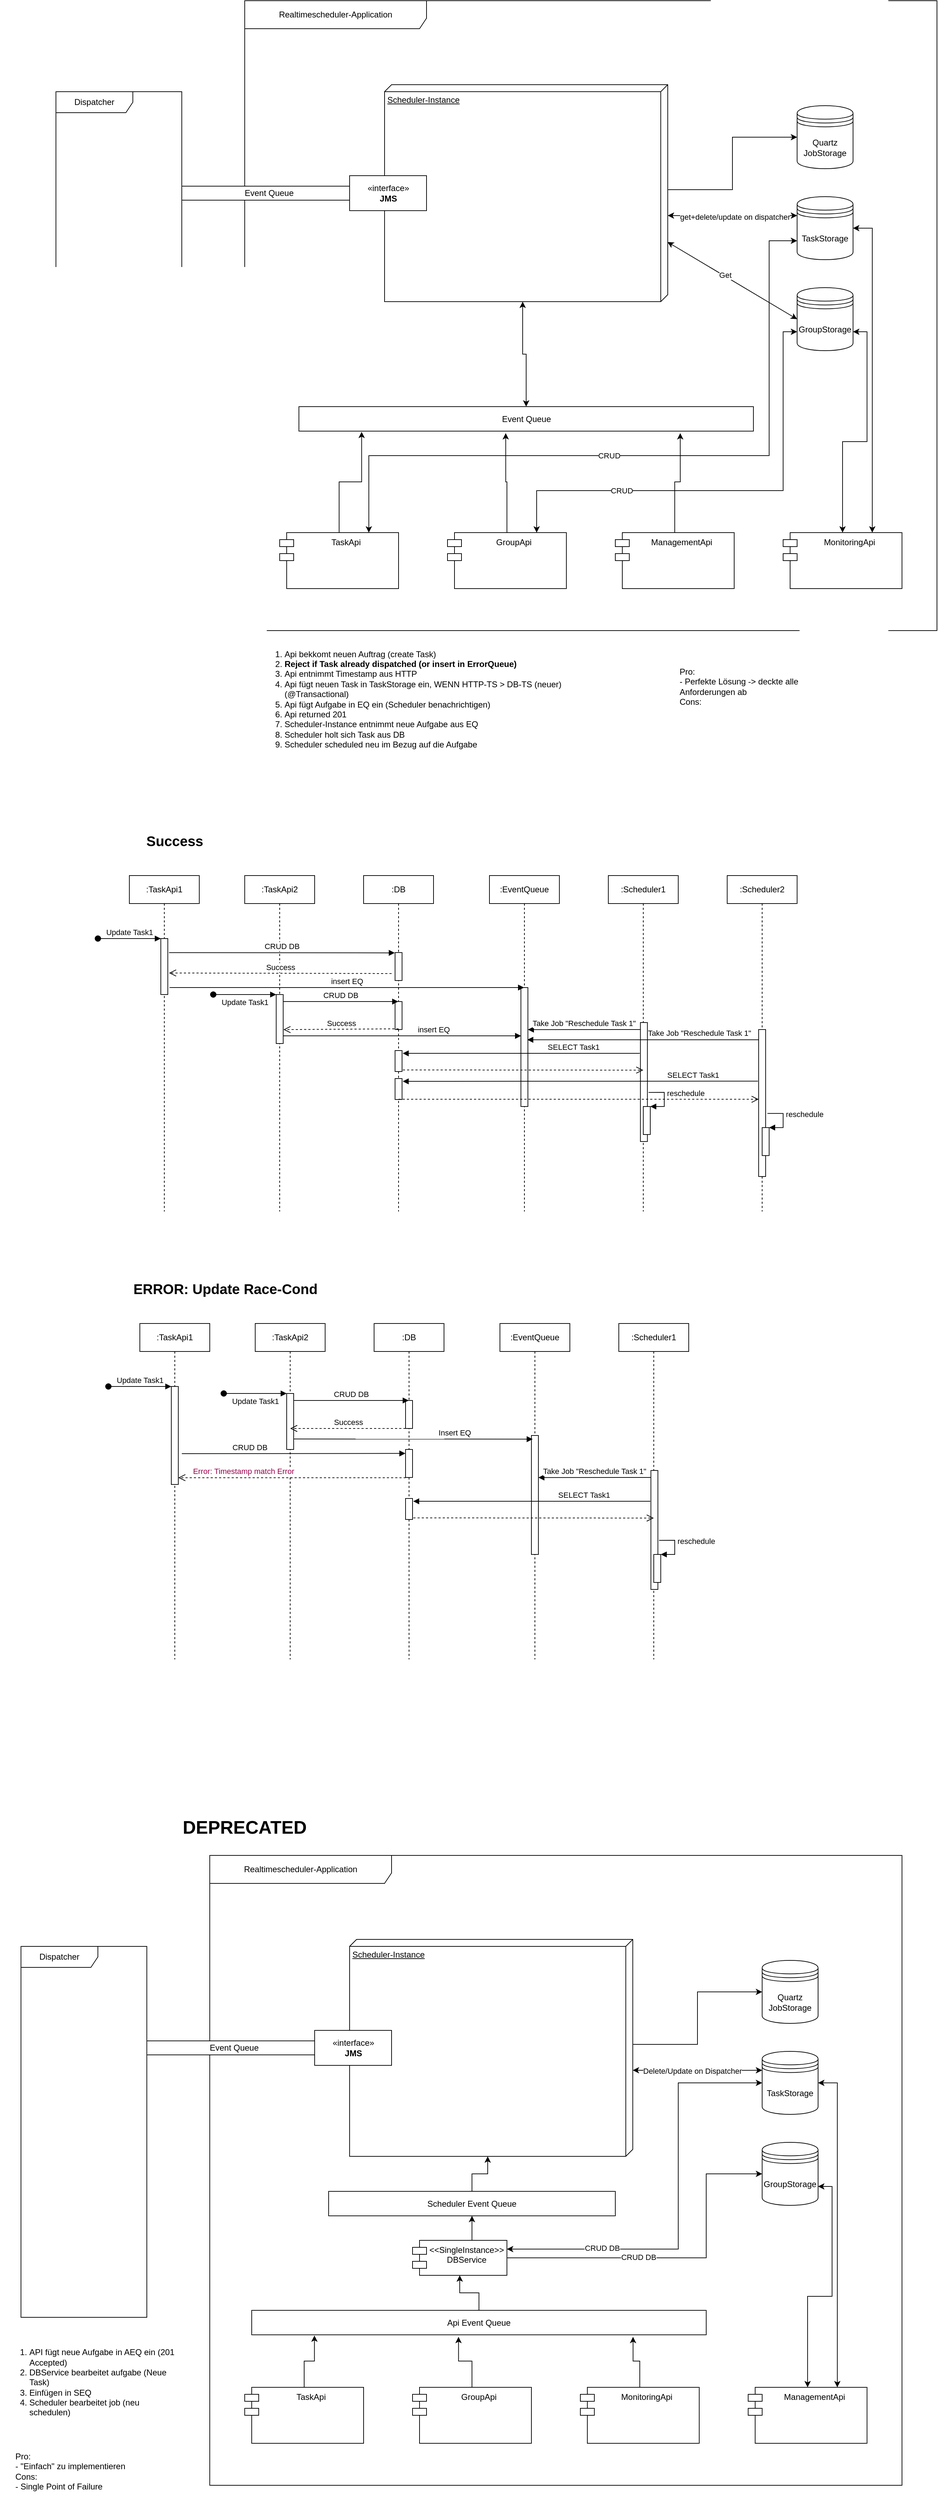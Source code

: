 <mxfile version="13.0.3" type="device"><diagram name="Page-1" id="5f0bae14-7c28-e335-631c-24af17079c00"><mxGraphModel dx="2650" dy="45" grid="1" gridSize="10" guides="1" tooltips="1" connect="1" arrows="1" fold="1" page="1" pageScale="1" pageWidth="1100" pageHeight="850" background="#ffffff" math="0" shadow="0"><root><mxCell id="0"/><mxCell id="1" parent="0"/><mxCell id="TlIH9QRdke1m6fXqfm3g-7" value="Realtimescheduler-Application" style="shape=umlFrame;whiteSpace=wrap;html=1;width=260;height=40;" parent="1" vertex="1"><mxGeometry x="250" y="3550" width="990" height="900" as="geometry"/></mxCell><mxCell id="TlIH9QRdke1m6fXqfm3g-22" style="edgeStyle=orthogonalEdgeStyle;rounded=0;orthogonalLoop=1;jettySize=auto;html=1;exitX=0.5;exitY=0;exitDx=0;exitDy=0;entryX=0.138;entryY=1.027;entryDx=0;entryDy=0;entryPerimeter=0;" parent="1" source="TlIH9QRdke1m6fXqfm3g-8" target="TlIH9QRdke1m6fXqfm3g-12" edge="1"><mxGeometry relative="1" as="geometry"/></mxCell><mxCell id="TlIH9QRdke1m6fXqfm3g-8" value="TaskApi" style="shape=module;align=left;spacingLeft=20;align=center;verticalAlign=top;" parent="1" vertex="1"><mxGeometry x="300" y="4310" width="170" height="80" as="geometry"/></mxCell><mxCell id="TlIH9QRdke1m6fXqfm3g-23" style="edgeStyle=orthogonalEdgeStyle;rounded=0;orthogonalLoop=1;jettySize=auto;html=1;exitX=0.5;exitY=0;exitDx=0;exitDy=0;entryX=0.455;entryY=1.081;entryDx=0;entryDy=0;entryPerimeter=0;" parent="1" source="TlIH9QRdke1m6fXqfm3g-9" target="TlIH9QRdke1m6fXqfm3g-12" edge="1"><mxGeometry relative="1" as="geometry"/></mxCell><mxCell id="TlIH9QRdke1m6fXqfm3g-9" value="GroupApi" style="shape=module;align=left;spacingLeft=20;align=center;verticalAlign=top;" parent="1" vertex="1"><mxGeometry x="540" y="4310" width="170" height="80" as="geometry"/></mxCell><mxCell id="TlIH9QRdke1m6fXqfm3g-24" style="edgeStyle=orthogonalEdgeStyle;rounded=0;orthogonalLoop=1;jettySize=auto;html=1;exitX=0.5;exitY=0;exitDx=0;exitDy=0;entryX=0.839;entryY=1.081;entryDx=0;entryDy=0;entryPerimeter=0;" parent="1" source="TlIH9QRdke1m6fXqfm3g-10" target="TlIH9QRdke1m6fXqfm3g-12" edge="1"><mxGeometry relative="1" as="geometry"/></mxCell><mxCell id="TlIH9QRdke1m6fXqfm3g-10" value="MonitoringApi" style="shape=module;align=left;spacingLeft=20;align=center;verticalAlign=top;" parent="1" vertex="1"><mxGeometry x="780" y="4310" width="170" height="80" as="geometry"/></mxCell><mxCell id="TlIH9QRdke1m6fXqfm3g-39" style="edgeStyle=orthogonalEdgeStyle;rounded=0;orthogonalLoop=1;jettySize=auto;html=1;exitX=0.5;exitY=0;exitDx=0;exitDy=0;entryX=1;entryY=0.7;entryDx=0;entryDy=0;startArrow=classic;startFill=1;" parent="1" source="TlIH9QRdke1m6fXqfm3g-11" target="TlIH9QRdke1m6fXqfm3g-20" edge="1"><mxGeometry relative="1" as="geometry"/></mxCell><mxCell id="TlIH9QRdke1m6fXqfm3g-40" style="edgeStyle=orthogonalEdgeStyle;rounded=0;orthogonalLoop=1;jettySize=auto;html=1;exitX=0.75;exitY=0;exitDx=0;exitDy=0;entryX=1;entryY=0.5;entryDx=0;entryDy=0;startArrow=classic;startFill=1;" parent="1" source="TlIH9QRdke1m6fXqfm3g-11" target="TlIH9QRdke1m6fXqfm3g-19" edge="1"><mxGeometry relative="1" as="geometry"/></mxCell><mxCell id="TlIH9QRdke1m6fXqfm3g-11" value="ManagementApi" style="shape=module;align=left;spacingLeft=20;align=center;verticalAlign=top;" parent="1" vertex="1"><mxGeometry x="1020" y="4310" width="170" height="80" as="geometry"/></mxCell><mxCell id="TlIH9QRdke1m6fXqfm3g-27" style="edgeStyle=orthogonalEdgeStyle;rounded=0;orthogonalLoop=1;jettySize=auto;html=1;exitX=0.5;exitY=0;exitDx=0;exitDy=0;entryX=0.5;entryY=1;entryDx=0;entryDy=0;" parent="1" source="TlIH9QRdke1m6fXqfm3g-12" target="TlIH9QRdke1m6fXqfm3g-26" edge="1"><mxGeometry relative="1" as="geometry"/></mxCell><mxCell id="TlIH9QRdke1m6fXqfm3g-12" value="Api Event Queue" style="rounded=0;whiteSpace=wrap;html=1;" parent="1" vertex="1"><mxGeometry x="310" y="4200" width="650" height="35" as="geometry"/></mxCell><mxCell id="TlIH9QRdke1m6fXqfm3g-25" style="edgeStyle=orthogonalEdgeStyle;rounded=0;orthogonalLoop=1;jettySize=auto;html=1;exitX=0;exitY=0;exitDx=150;exitDy=0;exitPerimeter=0;entryX=0;entryY=0.5;entryDx=0;entryDy=0;" parent="1" source="TlIH9QRdke1m6fXqfm3g-15" target="TlIH9QRdke1m6fXqfm3g-21" edge="1"><mxGeometry relative="1" as="geometry"/></mxCell><mxCell id="TlIH9QRdke1m6fXqfm3g-33" style="edgeStyle=orthogonalEdgeStyle;rounded=0;orthogonalLoop=1;jettySize=auto;html=1;startArrow=classic;startFill=1;entryX=0;entryY=0.3;entryDx=0;entryDy=0;" parent="1" target="TlIH9QRdke1m6fXqfm3g-19" edge="1"><mxGeometry relative="1" as="geometry"><mxPoint x="855" y="3857" as="sourcePoint"/><mxPoint x="1030" y="3857" as="targetPoint"/><Array as="points"/></mxGeometry></mxCell><mxCell id="TlIH9QRdke1m6fXqfm3g-34" value="Delete/Update on Dispatcher" style="edgeLabel;html=1;align=center;verticalAlign=middle;resizable=0;points=[];" parent="TlIH9QRdke1m6fXqfm3g-33" vertex="1" connectable="0"><mxGeometry x="0.122" y="-1" relative="1" as="geometry"><mxPoint x="-18.53" as="offset"/></mxGeometry></mxCell><mxCell id="TlIH9QRdke1m6fXqfm3g-15" value="Scheduler-Instance" style="verticalAlign=top;align=left;spacingTop=8;spacingLeft=2;spacingRight=12;shape=cube;size=10;direction=south;fontStyle=4;html=1;" parent="1" vertex="1"><mxGeometry x="450" y="3670" width="405" height="310" as="geometry"/></mxCell><mxCell id="TlIH9QRdke1m6fXqfm3g-17" value="Dispatcher" style="shape=umlFrame;whiteSpace=wrap;html=1;width=110;height=30;" parent="1" vertex="1"><mxGeometry x="-20" y="3680" width="180" height="530" as="geometry"/></mxCell><mxCell id="TlIH9QRdke1m6fXqfm3g-18" value="Event Queue" style="rounded=0;whiteSpace=wrap;html=1;" parent="1" vertex="1"><mxGeometry x="160" y="3815" width="250" height="20" as="geometry"/></mxCell><mxCell id="TlIH9QRdke1m6fXqfm3g-16" value="«interface»&lt;br&gt;&lt;b&gt;JMS&lt;br&gt;&lt;/b&gt;" style="html=1;" parent="1" vertex="1"><mxGeometry x="400" y="3800" width="110" height="50" as="geometry"/></mxCell><mxCell id="TlIH9QRdke1m6fXqfm3g-19" value="TaskStorage" style="shape=datastore;whiteSpace=wrap;html=1;" parent="1" vertex="1"><mxGeometry x="1040" y="3830" width="80" height="90" as="geometry"/></mxCell><mxCell id="TlIH9QRdke1m6fXqfm3g-20" value="GroupStorage" style="shape=datastore;whiteSpace=wrap;html=1;" parent="1" vertex="1"><mxGeometry x="1040" y="3960" width="80" height="90" as="geometry"/></mxCell><mxCell id="TlIH9QRdke1m6fXqfm3g-21" value="Quartz&lt;br&gt;JobStorage" style="shape=datastore;whiteSpace=wrap;html=1;" parent="1" vertex="1"><mxGeometry x="1040" y="3700" width="80" height="90" as="geometry"/></mxCell><mxCell id="TlIH9QRdke1m6fXqfm3g-29" style="edgeStyle=orthogonalEdgeStyle;rounded=0;orthogonalLoop=1;jettySize=auto;html=1;exitX=0.5;exitY=0;exitDx=0;exitDy=0;entryX=0.5;entryY=1;entryDx=0;entryDy=0;" parent="1" source="TlIH9QRdke1m6fXqfm3g-26" target="TlIH9QRdke1m6fXqfm3g-28" edge="1"><mxGeometry relative="1" as="geometry"/></mxCell><mxCell id="TlIH9QRdke1m6fXqfm3g-31" style="edgeStyle=orthogonalEdgeStyle;rounded=0;orthogonalLoop=1;jettySize=auto;html=1;exitX=1;exitY=0.25;exitDx=0;exitDy=0;entryX=0;entryY=0.5;entryDx=0;entryDy=0;startArrow=classic;startFill=1;" parent="1" source="TlIH9QRdke1m6fXqfm3g-26" target="TlIH9QRdke1m6fXqfm3g-19" edge="1"><mxGeometry relative="1" as="geometry"><Array as="points"><mxPoint x="920" y="4113"/><mxPoint x="920" y="3875"/></Array></mxGeometry></mxCell><mxCell id="TlIH9QRdke1m6fXqfm3g-35" value="CRUD DB" style="edgeLabel;html=1;align=center;verticalAlign=middle;resizable=0;points=[];" parent="TlIH9QRdke1m6fXqfm3g-31" vertex="1" connectable="0"><mxGeometry x="-0.55" y="2" relative="1" as="geometry"><mxPoint as="offset"/></mxGeometry></mxCell><mxCell id="TlIH9QRdke1m6fXqfm3g-32" style="edgeStyle=orthogonalEdgeStyle;rounded=0;orthogonalLoop=1;jettySize=auto;html=1;exitX=1;exitY=0.5;exitDx=0;exitDy=0;entryX=0;entryY=0.5;entryDx=0;entryDy=0;" parent="1" source="TlIH9QRdke1m6fXqfm3g-26" target="TlIH9QRdke1m6fXqfm3g-20" edge="1"><mxGeometry relative="1" as="geometry"><Array as="points"><mxPoint x="960" y="4125"/><mxPoint x="960" y="4005"/></Array></mxGeometry></mxCell><mxCell id="TlIH9QRdke1m6fXqfm3g-36" value="CRUD DB" style="edgeLabel;html=1;align=center;verticalAlign=middle;resizable=0;points=[];" parent="TlIH9QRdke1m6fXqfm3g-32" vertex="1" connectable="0"><mxGeometry x="-0.227" y="1" relative="1" as="geometry"><mxPoint as="offset"/></mxGeometry></mxCell><mxCell id="TlIH9QRdke1m6fXqfm3g-26" value="&lt;&lt;SingleInstance&gt;&gt;&#10;DBService" style="shape=module;align=left;spacingLeft=20;align=center;verticalAlign=top;" parent="1" vertex="1"><mxGeometry x="540" y="4100" width="135" height="50" as="geometry"/></mxCell><mxCell id="TlIH9QRdke1m6fXqfm3g-30" style="edgeStyle=orthogonalEdgeStyle;rounded=0;orthogonalLoop=1;jettySize=auto;html=1;exitX=0.5;exitY=0;exitDx=0;exitDy=0;entryX=0;entryY=0;entryDx=310;entryDy=207.5;entryPerimeter=0;" parent="1" source="TlIH9QRdke1m6fXqfm3g-28" target="TlIH9QRdke1m6fXqfm3g-15" edge="1"><mxGeometry relative="1" as="geometry"/></mxCell><mxCell id="TlIH9QRdke1m6fXqfm3g-28" value="Scheduler Event Queue" style="rounded=0;whiteSpace=wrap;html=1;" parent="1" vertex="1"><mxGeometry x="420" y="4030" width="410" height="35" as="geometry"/></mxCell><mxCell id="TlIH9QRdke1m6fXqfm3g-37" value="&lt;ol&gt;&lt;li&gt;API fügt neue Aufgabe in AEQ ein (201 Accepted)&lt;/li&gt;&lt;li&gt;DBService bearbeitet aufgabe (Neue Task)&lt;/li&gt;&lt;li&gt;Einfügen in SEQ&lt;/li&gt;&lt;li&gt;Scheduler bearbeitet job (neu schedulen)&lt;/li&gt;&lt;/ol&gt;" style="text;html=1;strokeColor=none;fillColor=none;align=left;verticalAlign=middle;whiteSpace=wrap;rounded=0;" parent="1" vertex="1"><mxGeometry x="-50" y="4235" width="260" height="135" as="geometry"/></mxCell><mxCell id="TlIH9QRdke1m6fXqfm3g-38" value="Pro:&lt;br&gt;- &quot;Einfach&quot; zu implementieren&lt;br&gt;Cons:&lt;br&gt;- Single Point of Failure" style="text;html=1;strokeColor=none;fillColor=none;align=left;verticalAlign=middle;whiteSpace=wrap;rounded=0;" parent="1" vertex="1"><mxGeometry x="-30" y="4390" width="220" height="80" as="geometry"/></mxCell><mxCell id="TlIH9QRdke1m6fXqfm3g-41" value="&lt;b&gt;&lt;font style=&quot;font-size: 26px&quot;&gt;DEPRECATED&lt;/font&gt;&lt;/b&gt;" style="text;html=1;strokeColor=none;fillColor=none;align=center;verticalAlign=middle;whiteSpace=wrap;rounded=0;" parent="1" vertex="1"><mxGeometry x="70" y="3480" width="460" height="60" as="geometry"/></mxCell><mxCell id="TlIH9QRdke1m6fXqfm3g-42" value="Realtimescheduler-Application" style="shape=umlFrame;whiteSpace=wrap;html=1;width=260;height=40;" parent="1" vertex="1"><mxGeometry x="300" y="900" width="990" height="900" as="geometry"/></mxCell><mxCell id="TlIH9QRdke1m6fXqfm3g-43" style="edgeStyle=orthogonalEdgeStyle;rounded=0;orthogonalLoop=1;jettySize=auto;html=1;exitX=0.5;exitY=0;exitDx=0;exitDy=0;entryX=0.138;entryY=1.027;entryDx=0;entryDy=0;entryPerimeter=0;" parent="1" source="TlIH9QRdke1m6fXqfm3g-44" target="TlIH9QRdke1m6fXqfm3g-53" edge="1"><mxGeometry relative="1" as="geometry"/></mxCell><mxCell id="TlIH9QRdke1m6fXqfm3g-114" style="edgeStyle=orthogonalEdgeStyle;rounded=0;orthogonalLoop=1;jettySize=auto;html=1;exitX=0.75;exitY=0;exitDx=0;exitDy=0;entryX=0;entryY=0.7;entryDx=0;entryDy=0;startArrow=classic;startFill=1;" parent="1" source="TlIH9QRdke1m6fXqfm3g-44" target="TlIH9QRdke1m6fXqfm3g-61" edge="1"><mxGeometry relative="1" as="geometry"><Array as="points"><mxPoint x="478" y="1550"/><mxPoint x="1050" y="1550"/><mxPoint x="1050" y="1243"/></Array></mxGeometry></mxCell><mxCell id="TlIH9QRdke1m6fXqfm3g-116" value="CRUD" style="edgeLabel;html=1;align=center;verticalAlign=middle;resizable=0;points=[];" parent="TlIH9QRdke1m6fXqfm3g-114" vertex="1" connectable="0"><mxGeometry x="-0.117" y="3" relative="1" as="geometry"><mxPoint x="-1.67" y="3" as="offset"/></mxGeometry></mxCell><mxCell id="TlIH9QRdke1m6fXqfm3g-44" value="TaskApi" style="shape=module;align=left;spacingLeft=20;align=center;verticalAlign=top;" parent="1" vertex="1"><mxGeometry x="350" y="1660" width="170" height="80" as="geometry"/></mxCell><mxCell id="TlIH9QRdke1m6fXqfm3g-45" style="edgeStyle=orthogonalEdgeStyle;rounded=0;orthogonalLoop=1;jettySize=auto;html=1;exitX=0.5;exitY=0;exitDx=0;exitDy=0;entryX=0.455;entryY=1.081;entryDx=0;entryDy=0;entryPerimeter=0;" parent="1" source="TlIH9QRdke1m6fXqfm3g-46" target="TlIH9QRdke1m6fXqfm3g-53" edge="1"><mxGeometry relative="1" as="geometry"/></mxCell><mxCell id="TlIH9QRdke1m6fXqfm3g-115" style="edgeStyle=orthogonalEdgeStyle;rounded=0;orthogonalLoop=1;jettySize=auto;html=1;exitX=0.75;exitY=0;exitDx=0;exitDy=0;entryX=0;entryY=0.7;entryDx=0;entryDy=0;startArrow=classic;startFill=1;" parent="1" source="TlIH9QRdke1m6fXqfm3g-46" target="TlIH9QRdke1m6fXqfm3g-62" edge="1"><mxGeometry relative="1" as="geometry"><Array as="points"><mxPoint x="718" y="1600"/><mxPoint x="1070" y="1600"/><mxPoint x="1070" y="1373"/></Array></mxGeometry></mxCell><mxCell id="TlIH9QRdke1m6fXqfm3g-117" value="CRUD" style="edgeLabel;html=1;align=center;verticalAlign=middle;resizable=0;points=[];" parent="TlIH9QRdke1m6fXqfm3g-115" vertex="1" connectable="0"><mxGeometry x="-0.45" relative="1" as="geometry"><mxPoint as="offset"/></mxGeometry></mxCell><mxCell id="TlIH9QRdke1m6fXqfm3g-46" value="GroupApi" style="shape=module;align=left;spacingLeft=20;align=center;verticalAlign=top;" parent="1" vertex="1"><mxGeometry x="590" y="1660" width="170" height="80" as="geometry"/></mxCell><mxCell id="TlIH9QRdke1m6fXqfm3g-47" style="edgeStyle=orthogonalEdgeStyle;rounded=0;orthogonalLoop=1;jettySize=auto;html=1;exitX=0.5;exitY=0;exitDx=0;exitDy=0;entryX=0.839;entryY=1.081;entryDx=0;entryDy=0;entryPerimeter=0;" parent="1" source="TlIH9QRdke1m6fXqfm3g-48" target="TlIH9QRdke1m6fXqfm3g-53" edge="1"><mxGeometry relative="1" as="geometry"/></mxCell><mxCell id="TlIH9QRdke1m6fXqfm3g-48" value="ManagementApi" style="shape=module;align=left;spacingLeft=20;align=center;verticalAlign=top;" parent="1" vertex="1"><mxGeometry x="830" y="1660" width="170" height="80" as="geometry"/></mxCell><mxCell id="TlIH9QRdke1m6fXqfm3g-49" style="edgeStyle=orthogonalEdgeStyle;rounded=0;orthogonalLoop=1;jettySize=auto;html=1;exitX=0.5;exitY=0;exitDx=0;exitDy=0;entryX=1;entryY=0.7;entryDx=0;entryDy=0;startArrow=classic;startFill=1;" parent="1" source="TlIH9QRdke1m6fXqfm3g-51" target="TlIH9QRdke1m6fXqfm3g-62" edge="1"><mxGeometry relative="1" as="geometry"/></mxCell><mxCell id="TlIH9QRdke1m6fXqfm3g-50" style="edgeStyle=orthogonalEdgeStyle;rounded=0;orthogonalLoop=1;jettySize=auto;html=1;exitX=0.75;exitY=0;exitDx=0;exitDy=0;entryX=1;entryY=0.5;entryDx=0;entryDy=0;startArrow=classic;startFill=1;" parent="1" source="TlIH9QRdke1m6fXqfm3g-51" target="TlIH9QRdke1m6fXqfm3g-61" edge="1"><mxGeometry relative="1" as="geometry"/></mxCell><mxCell id="TlIH9QRdke1m6fXqfm3g-51" value="MonitoringApi" style="shape=module;align=left;spacingLeft=20;align=center;verticalAlign=top;" parent="1" vertex="1"><mxGeometry x="1070" y="1660" width="170" height="80" as="geometry"/></mxCell><mxCell id="TlIH9QRdke1m6fXqfm3g-75" style="edgeStyle=orthogonalEdgeStyle;rounded=0;orthogonalLoop=1;jettySize=auto;html=1;exitX=0.5;exitY=0;exitDx=0;exitDy=0;entryX=0;entryY=0;entryDx=310;entryDy=207.5;entryPerimeter=0;startArrow=classic;startFill=1;" parent="1" source="TlIH9QRdke1m6fXqfm3g-53" target="TlIH9QRdke1m6fXqfm3g-57" edge="1"><mxGeometry relative="1" as="geometry"/></mxCell><mxCell id="TlIH9QRdke1m6fXqfm3g-53" value="Event Queue" style="rounded=0;whiteSpace=wrap;html=1;" parent="1" vertex="1"><mxGeometry x="377.5" y="1480" width="650" height="35" as="geometry"/></mxCell><mxCell id="TlIH9QRdke1m6fXqfm3g-54" style="edgeStyle=orthogonalEdgeStyle;rounded=0;orthogonalLoop=1;jettySize=auto;html=1;exitX=0;exitY=0;exitDx=150;exitDy=0;exitPerimeter=0;entryX=0;entryY=0.5;entryDx=0;entryDy=0;" parent="1" source="TlIH9QRdke1m6fXqfm3g-57" target="TlIH9QRdke1m6fXqfm3g-63" edge="1"><mxGeometry relative="1" as="geometry"/></mxCell><mxCell id="TlIH9QRdke1m6fXqfm3g-55" style="edgeStyle=orthogonalEdgeStyle;rounded=0;orthogonalLoop=1;jettySize=auto;html=1;startArrow=classic;startFill=1;entryX=0;entryY=0.3;entryDx=0;entryDy=0;" parent="1" target="TlIH9QRdke1m6fXqfm3g-61" edge="1"><mxGeometry relative="1" as="geometry"><mxPoint x="905" y="1207.0" as="sourcePoint"/><mxPoint x="1080" y="1207" as="targetPoint"/><Array as="points"/></mxGeometry></mxCell><mxCell id="TlIH9QRdke1m6fXqfm3g-140" value="get+delete/update on dispatcher" style="edgeLabel;html=1;align=center;verticalAlign=middle;resizable=0;points=[];" parent="TlIH9QRdke1m6fXqfm3g-55" vertex="1" connectable="0"><mxGeometry x="-0.22" y="-1" relative="1" as="geometry"><mxPoint x="23" as="offset"/></mxGeometry></mxCell><mxCell id="TlIH9QRdke1m6fXqfm3g-57" value="Scheduler-Instance" style="verticalAlign=top;align=left;spacingTop=8;spacingLeft=2;spacingRight=12;shape=cube;size=10;direction=south;fontStyle=4;html=1;" parent="1" vertex="1"><mxGeometry x="500" y="1020" width="405" height="310" as="geometry"/></mxCell><mxCell id="TlIH9QRdke1m6fXqfm3g-58" value="Dispatcher" style="shape=umlFrame;whiteSpace=wrap;html=1;width=110;height=30;" parent="1" vertex="1"><mxGeometry x="30" y="1030" width="180" height="530" as="geometry"/></mxCell><mxCell id="TlIH9QRdke1m6fXqfm3g-59" value="Event Queue" style="rounded=0;whiteSpace=wrap;html=1;" parent="1" vertex="1"><mxGeometry x="210" y="1165" width="250" height="20" as="geometry"/></mxCell><mxCell id="TlIH9QRdke1m6fXqfm3g-60" value="«interface»&lt;br&gt;&lt;b&gt;JMS&lt;br&gt;&lt;/b&gt;" style="html=1;" parent="1" vertex="1"><mxGeometry x="450" y="1150" width="110" height="50" as="geometry"/></mxCell><mxCell id="TlIH9QRdke1m6fXqfm3g-61" value="TaskStorage" style="shape=datastore;whiteSpace=wrap;html=1;" parent="1" vertex="1"><mxGeometry x="1090" y="1180" width="80" height="90" as="geometry"/></mxCell><mxCell id="TlIH9QRdke1m6fXqfm3g-62" value="GroupStorage" style="shape=datastore;whiteSpace=wrap;html=1;" parent="1" vertex="1"><mxGeometry x="1090" y="1310" width="80" height="90" as="geometry"/></mxCell><mxCell id="TlIH9QRdke1m6fXqfm3g-63" value="Quartz&lt;br&gt;JobStorage" style="shape=datastore;whiteSpace=wrap;html=1;" parent="1" vertex="1"><mxGeometry x="1090" y="1050" width="80" height="90" as="geometry"/></mxCell><mxCell id="TlIH9QRdke1m6fXqfm3g-72" value="&lt;ol&gt;&lt;li&gt;Api bekkomt neuen Auftrag (create Task)&lt;/li&gt;&lt;li&gt;&lt;b&gt;Reject if Task already dispatched (or insert in ErrorQueue)&lt;/b&gt;&lt;/li&gt;&lt;li&gt;Api entnimmt Timestamp aus HTTP&lt;/li&gt;&lt;li&gt;Api fügt neuen Task in TaskStorage ein, WENN HTTP-TS &amp;gt; DB-TS (neuer) (@Transactional)&lt;/li&gt;&lt;li&gt;Api fügt Aufgabe in EQ ein (Scheduler benachrichtigen)&lt;/li&gt;&lt;li&gt;Api returned 201&lt;/li&gt;&lt;li&gt;Scheduler-Instance entnimmt neue Aufgabe aus EQ&lt;/li&gt;&lt;li&gt;Scheduler holt sich Task aus DB&lt;/li&gt;&lt;li&gt;Scheduler scheduled neu im Bezug auf die Aufgabe&lt;/li&gt;&lt;/ol&gt;" style="text;html=1;strokeColor=none;fillColor=none;align=left;verticalAlign=middle;whiteSpace=wrap;rounded=0;" parent="1" vertex="1"><mxGeometry x="315" y="1820" width="460" height="155" as="geometry"/></mxCell><mxCell id="TlIH9QRdke1m6fXqfm3g-73" value="Pro:&lt;br&gt;- Perfekte Lösung -&amp;gt; deckte alle Anforderungen ab&lt;br&gt;Cons:" style="text;html=1;strokeColor=none;fillColor=none;align=left;verticalAlign=middle;whiteSpace=wrap;rounded=0;" parent="1" vertex="1"><mxGeometry x="920" y="1840" width="220" height="80" as="geometry"/></mxCell><mxCell id="TlIH9QRdke1m6fXqfm3g-225" value="&amp;nbsp;" style="text;html=1;align=center;verticalAlign=middle;resizable=0;points=[];autosize=1;" parent="TlIH9QRdke1m6fXqfm3g-73" vertex="1"><mxGeometry x="98" y="55" width="20" height="20" as="geometry"/></mxCell><mxCell id="TlIH9QRdke1m6fXqfm3g-138" value="" style="endArrow=classic;startArrow=classic;html=1;exitX=0.725;exitY=0.001;exitDx=0;exitDy=0;exitPerimeter=0;entryX=0;entryY=0.5;entryDx=0;entryDy=0;" parent="1" source="TlIH9QRdke1m6fXqfm3g-57" target="TlIH9QRdke1m6fXqfm3g-62" edge="1"><mxGeometry width="50" height="50" relative="1" as="geometry"><mxPoint x="950" y="1330" as="sourcePoint"/><mxPoint x="1000" y="1280" as="targetPoint"/></mxGeometry></mxCell><mxCell id="TlIH9QRdke1m6fXqfm3g-139" value="Get" style="edgeLabel;html=1;align=center;verticalAlign=middle;resizable=0;points=[];" parent="TlIH9QRdke1m6fXqfm3g-138" vertex="1" connectable="0"><mxGeometry x="-0.125" y="1" relative="1" as="geometry"><mxPoint as="offset"/></mxGeometry></mxCell><mxCell id="TlIH9QRdke1m6fXqfm3g-141" value=":TaskApi1" style="shape=umlLifeline;perimeter=lifelinePerimeter;whiteSpace=wrap;html=1;container=1;collapsible=0;recursiveResize=0;outlineConnect=0;" parent="1" vertex="1"><mxGeometry x="135" y="2150" width="100" height="480" as="geometry"/></mxCell><mxCell id="TlIH9QRdke1m6fXqfm3g-148" value="" style="html=1;points=[];perimeter=orthogonalPerimeter;" parent="TlIH9QRdke1m6fXqfm3g-141" vertex="1"><mxGeometry x="45" y="90" width="10" height="80" as="geometry"/></mxCell><mxCell id="TlIH9QRdke1m6fXqfm3g-149" value="Update Task1" style="html=1;verticalAlign=bottom;startArrow=oval;endArrow=block;startSize=8;" parent="TlIH9QRdke1m6fXqfm3g-141" target="TlIH9QRdke1m6fXqfm3g-148" edge="1"><mxGeometry relative="1" as="geometry"><mxPoint x="-45" y="90" as="sourcePoint"/></mxGeometry></mxCell><mxCell id="TlIH9QRdke1m6fXqfm3g-142" value=":TaskApi2" style="shape=umlLifeline;perimeter=lifelinePerimeter;whiteSpace=wrap;html=1;container=1;collapsible=0;recursiveResize=0;outlineConnect=0;" parent="1" vertex="1"><mxGeometry x="300" y="2150" width="100" height="480" as="geometry"/></mxCell><mxCell id="TlIH9QRdke1m6fXqfm3g-151" value="" style="html=1;points=[];perimeter=orthogonalPerimeter;" parent="TlIH9QRdke1m6fXqfm3g-142" vertex="1"><mxGeometry x="45" y="170" width="10" height="70" as="geometry"/></mxCell><mxCell id="TlIH9QRdke1m6fXqfm3g-152" value="Update Task1" style="html=1;verticalAlign=bottom;startArrow=oval;endArrow=block;startSize=8;" parent="TlIH9QRdke1m6fXqfm3g-142" target="TlIH9QRdke1m6fXqfm3g-151" edge="1"><mxGeometry y="-20" relative="1" as="geometry"><mxPoint x="-45" y="170.0" as="sourcePoint"/><mxPoint as="offset"/></mxGeometry></mxCell><mxCell id="TlIH9QRdke1m6fXqfm3g-143" value=":EventQueue" style="shape=umlLifeline;perimeter=lifelinePerimeter;whiteSpace=wrap;html=1;container=1;collapsible=0;recursiveResize=0;outlineConnect=0;" parent="1" vertex="1"><mxGeometry x="650" y="2150" width="100" height="480" as="geometry"/></mxCell><mxCell id="TlIH9QRdke1m6fXqfm3g-156" value="" style="html=1;points=[];perimeter=orthogonalPerimeter;" parent="TlIH9QRdke1m6fXqfm3g-143" vertex="1"><mxGeometry x="45" y="160" width="10" height="170" as="geometry"/></mxCell><mxCell id="TlIH9QRdke1m6fXqfm3g-144" value=":Scheduler1" style="shape=umlLifeline;perimeter=lifelinePerimeter;whiteSpace=wrap;html=1;container=1;collapsible=0;recursiveResize=0;outlineConnect=0;" parent="1" vertex="1"><mxGeometry x="820" y="2150" width="100" height="480" as="geometry"/></mxCell><mxCell id="TlIH9QRdke1m6fXqfm3g-167" value="" style="html=1;points=[];perimeter=orthogonalPerimeter;" parent="TlIH9QRdke1m6fXqfm3g-144" vertex="1"><mxGeometry x="45.9" y="210" width="10" height="170" as="geometry"/></mxCell><mxCell id="TlIH9QRdke1m6fXqfm3g-177" value="" style="html=1;points=[];perimeter=orthogonalPerimeter;" parent="TlIH9QRdke1m6fXqfm3g-144" vertex="1"><mxGeometry x="50" y="330" width="10" height="40" as="geometry"/></mxCell><mxCell id="TlIH9QRdke1m6fXqfm3g-178" value="reschedule" style="edgeStyle=orthogonalEdgeStyle;html=1;align=left;spacingLeft=2;endArrow=block;rounded=0;entryX=1;entryY=0;exitX=1.077;exitY=0.749;exitDx=0;exitDy=0;exitPerimeter=0;" parent="TlIH9QRdke1m6fXqfm3g-144" target="TlIH9QRdke1m6fXqfm3g-177" edge="1"><mxGeometry x="-0.239" relative="1" as="geometry"><mxPoint x="57.57" y="309.84" as="sourcePoint"/><Array as="points"><mxPoint x="80" y="310"/><mxPoint x="80" y="330"/></Array><mxPoint as="offset"/></mxGeometry></mxCell><mxCell id="TlIH9QRdke1m6fXqfm3g-146" value=":DB" style="shape=umlLifeline;perimeter=lifelinePerimeter;whiteSpace=wrap;html=1;container=1;collapsible=0;recursiveResize=0;outlineConnect=0;" parent="1" vertex="1"><mxGeometry x="470" y="2150" width="100" height="480" as="geometry"/></mxCell><mxCell id="TlIH9QRdke1m6fXqfm3g-153" value="" style="html=1;points=[];perimeter=orthogonalPerimeter;" parent="TlIH9QRdke1m6fXqfm3g-146" vertex="1"><mxGeometry x="45" y="110" width="10" height="40" as="geometry"/></mxCell><mxCell id="TlIH9QRdke1m6fXqfm3g-164" value="" style="html=1;points=[];perimeter=orthogonalPerimeter;" parent="TlIH9QRdke1m6fXqfm3g-146" vertex="1"><mxGeometry x="45" y="180" width="10" height="40" as="geometry"/></mxCell><mxCell id="TlIH9QRdke1m6fXqfm3g-169" value="" style="html=1;points=[];perimeter=orthogonalPerimeter;" parent="TlIH9QRdke1m6fXqfm3g-146" vertex="1"><mxGeometry x="45" y="250" width="10" height="30" as="geometry"/></mxCell><mxCell id="TlIH9QRdke1m6fXqfm3g-173" value="" style="html=1;points=[];perimeter=orthogonalPerimeter;" parent="TlIH9QRdke1m6fXqfm3g-146" vertex="1"><mxGeometry x="45" y="290" width="10" height="30" as="geometry"/></mxCell><mxCell id="TlIH9QRdke1m6fXqfm3g-176" value="" style="html=1;verticalAlign=bottom;endArrow=open;dashed=1;endSize=8;" parent="TlIH9QRdke1m6fXqfm3g-146" target="TlIH9QRdke1m6fXqfm3g-172" edge="1"><mxGeometry relative="1" as="geometry"><mxPoint x="49.929" y="319.68" as="sourcePoint"/><mxPoint x="394.87" y="319.68" as="targetPoint"/></mxGeometry></mxCell><mxCell id="TlIH9QRdke1m6fXqfm3g-145" value=":Scheduler2" style="shape=umlLifeline;perimeter=lifelinePerimeter;whiteSpace=wrap;html=1;container=1;collapsible=0;recursiveResize=0;outlineConnect=0;" parent="1" vertex="1"><mxGeometry x="990" y="2150" width="100" height="480" as="geometry"/></mxCell><mxCell id="TlIH9QRdke1m6fXqfm3g-172" value="" style="html=1;points=[];perimeter=orthogonalPerimeter;" parent="TlIH9QRdke1m6fXqfm3g-145" vertex="1"><mxGeometry x="45" y="220" width="10" height="210" as="geometry"/></mxCell><mxCell id="TlIH9QRdke1m6fXqfm3g-179" value="" style="html=1;points=[];perimeter=orthogonalPerimeter;" parent="TlIH9QRdke1m6fXqfm3g-145" vertex="1"><mxGeometry x="50" y="360.09" width="10" height="40" as="geometry"/></mxCell><mxCell id="TlIH9QRdke1m6fXqfm3g-180" value="reschedule" style="edgeStyle=orthogonalEdgeStyle;html=1;align=left;spacingLeft=2;endArrow=block;rounded=0;entryX=1;entryY=0;exitX=1.077;exitY=0.749;exitDx=0;exitDy=0;exitPerimeter=0;" parent="TlIH9QRdke1m6fXqfm3g-145" target="TlIH9QRdke1m6fXqfm3g-179" edge="1"><mxGeometry x="-0.239" relative="1" as="geometry"><mxPoint x="57.57" y="339.93" as="sourcePoint"/><Array as="points"><mxPoint x="80" y="340.09"/><mxPoint x="80" y="360.09"/></Array><mxPoint as="offset"/></mxGeometry></mxCell><mxCell id="TlIH9QRdke1m6fXqfm3g-154" value="CRUD DB" style="html=1;verticalAlign=bottom;endArrow=block;exitX=1.176;exitY=0.251;exitDx=0;exitDy=0;exitPerimeter=0;entryX=-0.041;entryY=0.012;entryDx=0;entryDy=0;entryPerimeter=0;" parent="1" source="TlIH9QRdke1m6fXqfm3g-148" target="TlIH9QRdke1m6fXqfm3g-153" edge="1"><mxGeometry width="80" relative="1" as="geometry"><mxPoint x="410" y="2260" as="sourcePoint"/><mxPoint x="490" y="2260" as="targetPoint"/></mxGeometry></mxCell><mxCell id="TlIH9QRdke1m6fXqfm3g-157" value="CRUD DB" style="html=1;verticalAlign=bottom;endArrow=block;" parent="1" edge="1"><mxGeometry width="80" relative="1" as="geometry"><mxPoint x="355.41" y="2330.04" as="sourcePoint"/><mxPoint x="519.5" y="2330.04" as="targetPoint"/></mxGeometry></mxCell><mxCell id="TlIH9QRdke1m6fXqfm3g-162" value="Success" style="html=1;verticalAlign=bottom;endArrow=open;dashed=1;endSize=8;entryX=1.176;entryY=0.615;entryDx=0;entryDy=0;entryPerimeter=0;" parent="1" target="TlIH9QRdke1m6fXqfm3g-148" edge="1"><mxGeometry relative="1" as="geometry"><mxPoint x="510" y="2290" as="sourcePoint"/><mxPoint x="440" y="2290" as="targetPoint"/></mxGeometry></mxCell><mxCell id="TlIH9QRdke1m6fXqfm3g-163" value="insert EQ" style="html=1;verticalAlign=bottom;endArrow=block;exitX=1.248;exitY=0.875;exitDx=0;exitDy=0;exitPerimeter=0;" parent="1" source="TlIH9QRdke1m6fXqfm3g-148" target="TlIH9QRdke1m6fXqfm3g-143" edge="1"><mxGeometry width="80" relative="1" as="geometry"><mxPoint x="250" y="2310" as="sourcePoint"/><mxPoint x="330" y="2310" as="targetPoint"/></mxGeometry></mxCell><mxCell id="TlIH9QRdke1m6fXqfm3g-165" value="Success" style="html=1;verticalAlign=bottom;endArrow=open;dashed=1;endSize=8;entryX=1.04;entryY=0.716;entryDx=0;entryDy=0;entryPerimeter=0;exitX=0.5;exitY=0.974;exitDx=0;exitDy=0;exitPerimeter=0;" parent="1" source="TlIH9QRdke1m6fXqfm3g-164" target="TlIH9QRdke1m6fXqfm3g-151" edge="1"><mxGeometry relative="1" as="geometry"><mxPoint x="509.12" y="2370.8" as="sourcePoint"/><mxPoint x="360" y="2370" as="targetPoint"/></mxGeometry></mxCell><mxCell id="TlIH9QRdke1m6fXqfm3g-166" value="insert EQ" style="html=1;verticalAlign=bottom;endArrow=block;entryX=0.02;entryY=0.406;entryDx=0;entryDy=0;entryPerimeter=0;" parent="1" source="TlIH9QRdke1m6fXqfm3g-151" target="TlIH9QRdke1m6fXqfm3g-156" edge="1"><mxGeometry x="0.264" width="80" relative="1" as="geometry"><mxPoint x="360" y="2390" as="sourcePoint"/><mxPoint x="693.43" y="2390.73" as="targetPoint"/><mxPoint as="offset"/></mxGeometry></mxCell><mxCell id="TlIH9QRdke1m6fXqfm3g-168" value="Take Job &quot;Reschedule Task 1&quot;" style="html=1;verticalAlign=bottom;endArrow=block;exitX=-0.028;exitY=0.059;exitDx=0;exitDy=0;exitPerimeter=0;entryX=0.91;entryY=0.177;entryDx=0;entryDy=0;entryPerimeter=0;" parent="1" source="TlIH9QRdke1m6fXqfm3g-167" edge="1"><mxGeometry width="80" relative="1" as="geometry"><mxPoint x="760.9" y="2360" as="sourcePoint"/><mxPoint x="705.0" y="2370.09" as="targetPoint"/></mxGeometry></mxCell><mxCell id="TlIH9QRdke1m6fXqfm3g-170" value="SELECT Task1" style="html=1;verticalAlign=bottom;endArrow=block;entryX=1.09;entryY=0.134;entryDx=0;entryDy=0;entryPerimeter=0;" parent="1" target="TlIH9QRdke1m6fXqfm3g-169" edge="1"><mxGeometry x="-0.441" width="80" relative="1" as="geometry"><mxPoint x="865" y="2404" as="sourcePoint"/><mxPoint x="810" y="2410" as="targetPoint"/><mxPoint as="offset"/></mxGeometry></mxCell><mxCell id="TlIH9QRdke1m6fXqfm3g-171" value="" style="html=1;verticalAlign=bottom;endArrow=open;dashed=1;endSize=8;exitX=1.119;exitY=0.924;exitDx=0;exitDy=0;exitPerimeter=0;entryX=0.41;entryY=0.4;entryDx=0;entryDy=0;entryPerimeter=0;" parent="1" source="TlIH9QRdke1m6fXqfm3g-169" target="TlIH9QRdke1m6fXqfm3g-167" edge="1"><mxGeometry relative="1" as="geometry"><mxPoint x="680" y="2430" as="sourcePoint"/><mxPoint x="860" y="2428" as="targetPoint"/></mxGeometry></mxCell><mxCell id="TlIH9QRdke1m6fXqfm3g-174" value="Take Job &quot;Reschedule Task 1&quot;" style="html=1;verticalAlign=bottom;endArrow=block;entryX=0.91;entryY=0.439;entryDx=0;entryDy=0;entryPerimeter=0;" parent="1" source="TlIH9QRdke1m6fXqfm3g-172" target="TlIH9QRdke1m6fXqfm3g-156" edge="1"><mxGeometry x="-0.483" y="-1" width="80" relative="1" as="geometry"><mxPoint x="925" y="2370" as="sourcePoint"/><mxPoint x="869.1" y="2380.09" as="targetPoint"/><mxPoint as="offset"/></mxGeometry></mxCell><mxCell id="TlIH9QRdke1m6fXqfm3g-175" value="SELECT Task1" style="html=1;verticalAlign=bottom;endArrow=block;entryX=1.09;entryY=0.134;entryDx=0;entryDy=0;entryPerimeter=0;exitX=-0.1;exitY=0.351;exitDx=0;exitDy=0;exitPerimeter=0;" parent="1" source="TlIH9QRdke1m6fXqfm3g-172" target="TlIH9QRdke1m6fXqfm3g-173" edge="1"><mxGeometry x="-0.634" width="80" relative="1" as="geometry"><mxPoint x="1030" y="2444" as="sourcePoint"/><mxPoint x="810" y="2450" as="targetPoint"/><mxPoint as="offset"/></mxGeometry></mxCell><mxCell id="TlIH9QRdke1m6fXqfm3g-181" value="&lt;b&gt;&lt;font style=&quot;font-size: 20px&quot;&gt;Success&lt;/font&gt;&lt;/b&gt;" style="text;html=1;strokeColor=none;fillColor=none;align=center;verticalAlign=middle;whiteSpace=wrap;rounded=0;" parent="1" vertex="1"><mxGeometry x="120" y="2080" width="160" height="40" as="geometry"/></mxCell><mxCell id="TlIH9QRdke1m6fXqfm3g-182" value=":TaskApi1" style="shape=umlLifeline;perimeter=lifelinePerimeter;whiteSpace=wrap;html=1;container=1;collapsible=0;recursiveResize=0;outlineConnect=0;" parent="1" vertex="1"><mxGeometry x="150" y="2790" width="100" height="480" as="geometry"/></mxCell><mxCell id="TlIH9QRdke1m6fXqfm3g-183" value="" style="html=1;points=[];perimeter=orthogonalPerimeter;" parent="TlIH9QRdke1m6fXqfm3g-182" vertex="1"><mxGeometry x="45" y="90" width="10" height="140" as="geometry"/></mxCell><mxCell id="TlIH9QRdke1m6fXqfm3g-184" value="Update Task1" style="html=1;verticalAlign=bottom;startArrow=oval;endArrow=block;startSize=8;" parent="TlIH9QRdke1m6fXqfm3g-182" target="TlIH9QRdke1m6fXqfm3g-183" edge="1"><mxGeometry relative="1" as="geometry"><mxPoint x="-45" y="90" as="sourcePoint"/></mxGeometry></mxCell><mxCell id="TlIH9QRdke1m6fXqfm3g-185" value=":TaskApi2" style="shape=umlLifeline;perimeter=lifelinePerimeter;whiteSpace=wrap;html=1;container=1;collapsible=0;recursiveResize=0;outlineConnect=0;" parent="1" vertex="1"><mxGeometry x="315" y="2790" width="100" height="480" as="geometry"/></mxCell><mxCell id="TlIH9QRdke1m6fXqfm3g-186" value="" style="html=1;points=[];perimeter=orthogonalPerimeter;" parent="TlIH9QRdke1m6fXqfm3g-185" vertex="1"><mxGeometry x="45" y="100" width="10" height="80" as="geometry"/></mxCell><mxCell id="TlIH9QRdke1m6fXqfm3g-187" value="Update Task1" style="html=1;verticalAlign=bottom;startArrow=oval;endArrow=block;startSize=8;" parent="TlIH9QRdke1m6fXqfm3g-185" target="TlIH9QRdke1m6fXqfm3g-186" edge="1"><mxGeometry y="-20" relative="1" as="geometry"><mxPoint x="-45" y="100.0" as="sourcePoint"/><mxPoint as="offset"/></mxGeometry></mxCell><mxCell id="TlIH9QRdke1m6fXqfm3g-188" value=":EventQueue" style="shape=umlLifeline;perimeter=lifelinePerimeter;whiteSpace=wrap;html=1;container=1;collapsible=0;recursiveResize=0;outlineConnect=0;" parent="1" vertex="1"><mxGeometry x="665" y="2790" width="100" height="480" as="geometry"/></mxCell><mxCell id="TlIH9QRdke1m6fXqfm3g-189" value="" style="html=1;points=[];perimeter=orthogonalPerimeter;" parent="TlIH9QRdke1m6fXqfm3g-188" vertex="1"><mxGeometry x="45" y="160" width="10" height="170" as="geometry"/></mxCell><mxCell id="TlIH9QRdke1m6fXqfm3g-190" value=":Scheduler1" style="shape=umlLifeline;perimeter=lifelinePerimeter;whiteSpace=wrap;html=1;container=1;collapsible=0;recursiveResize=0;outlineConnect=0;" parent="1" vertex="1"><mxGeometry x="835" y="2790" width="100" height="480" as="geometry"/></mxCell><mxCell id="TlIH9QRdke1m6fXqfm3g-191" value="" style="html=1;points=[];perimeter=orthogonalPerimeter;" parent="TlIH9QRdke1m6fXqfm3g-190" vertex="1"><mxGeometry x="45.9" y="210" width="10" height="170" as="geometry"/></mxCell><mxCell id="TlIH9QRdke1m6fXqfm3g-192" value="" style="html=1;points=[];perimeter=orthogonalPerimeter;" parent="TlIH9QRdke1m6fXqfm3g-190" vertex="1"><mxGeometry x="50" y="330" width="10" height="40" as="geometry"/></mxCell><mxCell id="TlIH9QRdke1m6fXqfm3g-193" value="reschedule" style="edgeStyle=orthogonalEdgeStyle;html=1;align=left;spacingLeft=2;endArrow=block;rounded=0;entryX=1;entryY=0;exitX=1.077;exitY=0.749;exitDx=0;exitDy=0;exitPerimeter=0;" parent="TlIH9QRdke1m6fXqfm3g-190" target="TlIH9QRdke1m6fXqfm3g-192" edge="1"><mxGeometry x="-0.239" relative="1" as="geometry"><mxPoint x="57.57" y="309.84" as="sourcePoint"/><Array as="points"><mxPoint x="80" y="310"/><mxPoint x="80" y="330"/></Array><mxPoint as="offset"/></mxGeometry></mxCell><mxCell id="TlIH9QRdke1m6fXqfm3g-194" value=":DB" style="shape=umlLifeline;perimeter=lifelinePerimeter;whiteSpace=wrap;html=1;container=1;collapsible=0;recursiveResize=0;outlineConnect=0;" parent="1" vertex="1"><mxGeometry x="485" y="2790" width="100" height="480" as="geometry"/></mxCell><mxCell id="TlIH9QRdke1m6fXqfm3g-195" value="" style="html=1;points=[];perimeter=orthogonalPerimeter;" parent="TlIH9QRdke1m6fXqfm3g-194" vertex="1"><mxGeometry x="45" y="110" width="10" height="40" as="geometry"/></mxCell><mxCell id="TlIH9QRdke1m6fXqfm3g-196" value="" style="html=1;points=[];perimeter=orthogonalPerimeter;" parent="TlIH9QRdke1m6fXqfm3g-194" vertex="1"><mxGeometry x="45" y="180" width="10" height="40" as="geometry"/></mxCell><mxCell id="TlIH9QRdke1m6fXqfm3g-197" value="" style="html=1;points=[];perimeter=orthogonalPerimeter;" parent="TlIH9QRdke1m6fXqfm3g-194" vertex="1"><mxGeometry x="45" y="250" width="10" height="30" as="geometry"/></mxCell><mxCell id="TlIH9QRdke1m6fXqfm3g-210" value="Take Job &quot;Reschedule Task 1&quot;" style="html=1;verticalAlign=bottom;endArrow=block;exitX=-0.028;exitY=0.059;exitDx=0;exitDy=0;exitPerimeter=0;entryX=0.91;entryY=0.177;entryDx=0;entryDy=0;entryPerimeter=0;" parent="1" source="TlIH9QRdke1m6fXqfm3g-191" edge="1"><mxGeometry width="80" relative="1" as="geometry"><mxPoint x="775.9" y="3000" as="sourcePoint"/><mxPoint x="720" y="3010.09" as="targetPoint"/></mxGeometry></mxCell><mxCell id="TlIH9QRdke1m6fXqfm3g-211" value="SELECT Task1" style="html=1;verticalAlign=bottom;endArrow=block;entryX=1.09;entryY=0.134;entryDx=0;entryDy=0;entryPerimeter=0;" parent="1" target="TlIH9QRdke1m6fXqfm3g-197" edge="1"><mxGeometry x="-0.441" width="80" relative="1" as="geometry"><mxPoint x="880" y="3044" as="sourcePoint"/><mxPoint x="825" y="3050" as="targetPoint"/><mxPoint as="offset"/></mxGeometry></mxCell><mxCell id="TlIH9QRdke1m6fXqfm3g-212" value="" style="html=1;verticalAlign=bottom;endArrow=open;dashed=1;endSize=8;exitX=1.119;exitY=0.924;exitDx=0;exitDy=0;exitPerimeter=0;entryX=0.41;entryY=0.4;entryDx=0;entryDy=0;entryPerimeter=0;" parent="1" source="TlIH9QRdke1m6fXqfm3g-197" target="TlIH9QRdke1m6fXqfm3g-191" edge="1"><mxGeometry relative="1" as="geometry"><mxPoint x="695" y="3070" as="sourcePoint"/><mxPoint x="875" y="3068" as="targetPoint"/></mxGeometry></mxCell><mxCell id="TlIH9QRdke1m6fXqfm3g-215" value="&lt;span style=&quot;font-size: 20px&quot;&gt;&lt;b&gt;ERROR: Update Race-Cond&lt;/b&gt;&lt;/span&gt;" style="text;html=1;strokeColor=none;fillColor=none;align=center;verticalAlign=middle;whiteSpace=wrap;rounded=0;" parent="1" vertex="1"><mxGeometry x="135" y="2720" width="275" height="40" as="geometry"/></mxCell><mxCell id="TlIH9QRdke1m6fXqfm3g-218" value="CRUD DB" style="html=1;verticalAlign=bottom;endArrow=block;entryX=-0.024;entryY=0.141;entryDx=0;entryDy=0;entryPerimeter=0;" parent="1" target="TlIH9QRdke1m6fXqfm3g-196" edge="1"><mxGeometry x="-0.393" width="80" relative="1" as="geometry"><mxPoint x="210" y="2976" as="sourcePoint"/><mxPoint x="410" y="2980" as="targetPoint"/><mxPoint as="offset"/></mxGeometry></mxCell><mxCell id="TlIH9QRdke1m6fXqfm3g-220" value="Insert EQ" style="html=1;verticalAlign=bottom;endArrow=block;entryX=0.183;entryY=0.031;entryDx=0;entryDy=0;entryPerimeter=0;" parent="1" target="TlIH9QRdke1m6fXqfm3g-189" edge="1"><mxGeometry x="0.346" width="80" relative="1" as="geometry"><mxPoint x="370" y="2955" as="sourcePoint"/><mxPoint x="490" y="2960" as="targetPoint"/><mxPoint as="offset"/></mxGeometry></mxCell><mxCell id="TlIH9QRdke1m6fXqfm3g-216" value="CRUD DB" style="html=1;verticalAlign=bottom;endArrow=block;exitX=1.031;exitY=0.125;exitDx=0;exitDy=0;exitPerimeter=0;" parent="1" source="TlIH9QRdke1m6fXqfm3g-186" target="TlIH9QRdke1m6fXqfm3g-194" edge="1"><mxGeometry width="80" relative="1" as="geometry"><mxPoint x="400" y="2900" as="sourcePoint"/><mxPoint x="480" y="2900" as="targetPoint"/></mxGeometry></mxCell><mxCell id="TlIH9QRdke1m6fXqfm3g-217" value="Success" style="html=1;verticalAlign=bottom;endArrow=open;dashed=1;endSize=8;" parent="1" source="TlIH9QRdke1m6fXqfm3g-195" target="TlIH9QRdke1m6fXqfm3g-185" edge="1"><mxGeometry relative="1" as="geometry"><mxPoint x="480" y="2930" as="sourcePoint"/><mxPoint x="400" y="2930" as="targetPoint"/><Array as="points"><mxPoint x="480" y="2940"/></Array></mxGeometry></mxCell><mxCell id="TlIH9QRdke1m6fXqfm3g-219" value="&lt;font color=&quot;#99004d&quot;&gt;Error: Timestamp match Error&lt;/font&gt;" style="html=1;verticalAlign=bottom;endArrow=open;dashed=1;endSize=8;exitX=0.031;exitY=1.009;exitDx=0;exitDy=0;exitPerimeter=0;" parent="1" source="TlIH9QRdke1m6fXqfm3g-196" target="TlIH9QRdke1m6fXqfm3g-183" edge="1"><mxGeometry x="0.425" relative="1" as="geometry"><mxPoint x="420" y="3000" as="sourcePoint"/><mxPoint x="340" y="3000" as="targetPoint"/><mxPoint as="offset"/></mxGeometry></mxCell></root></mxGraphModel></diagram></mxfile>